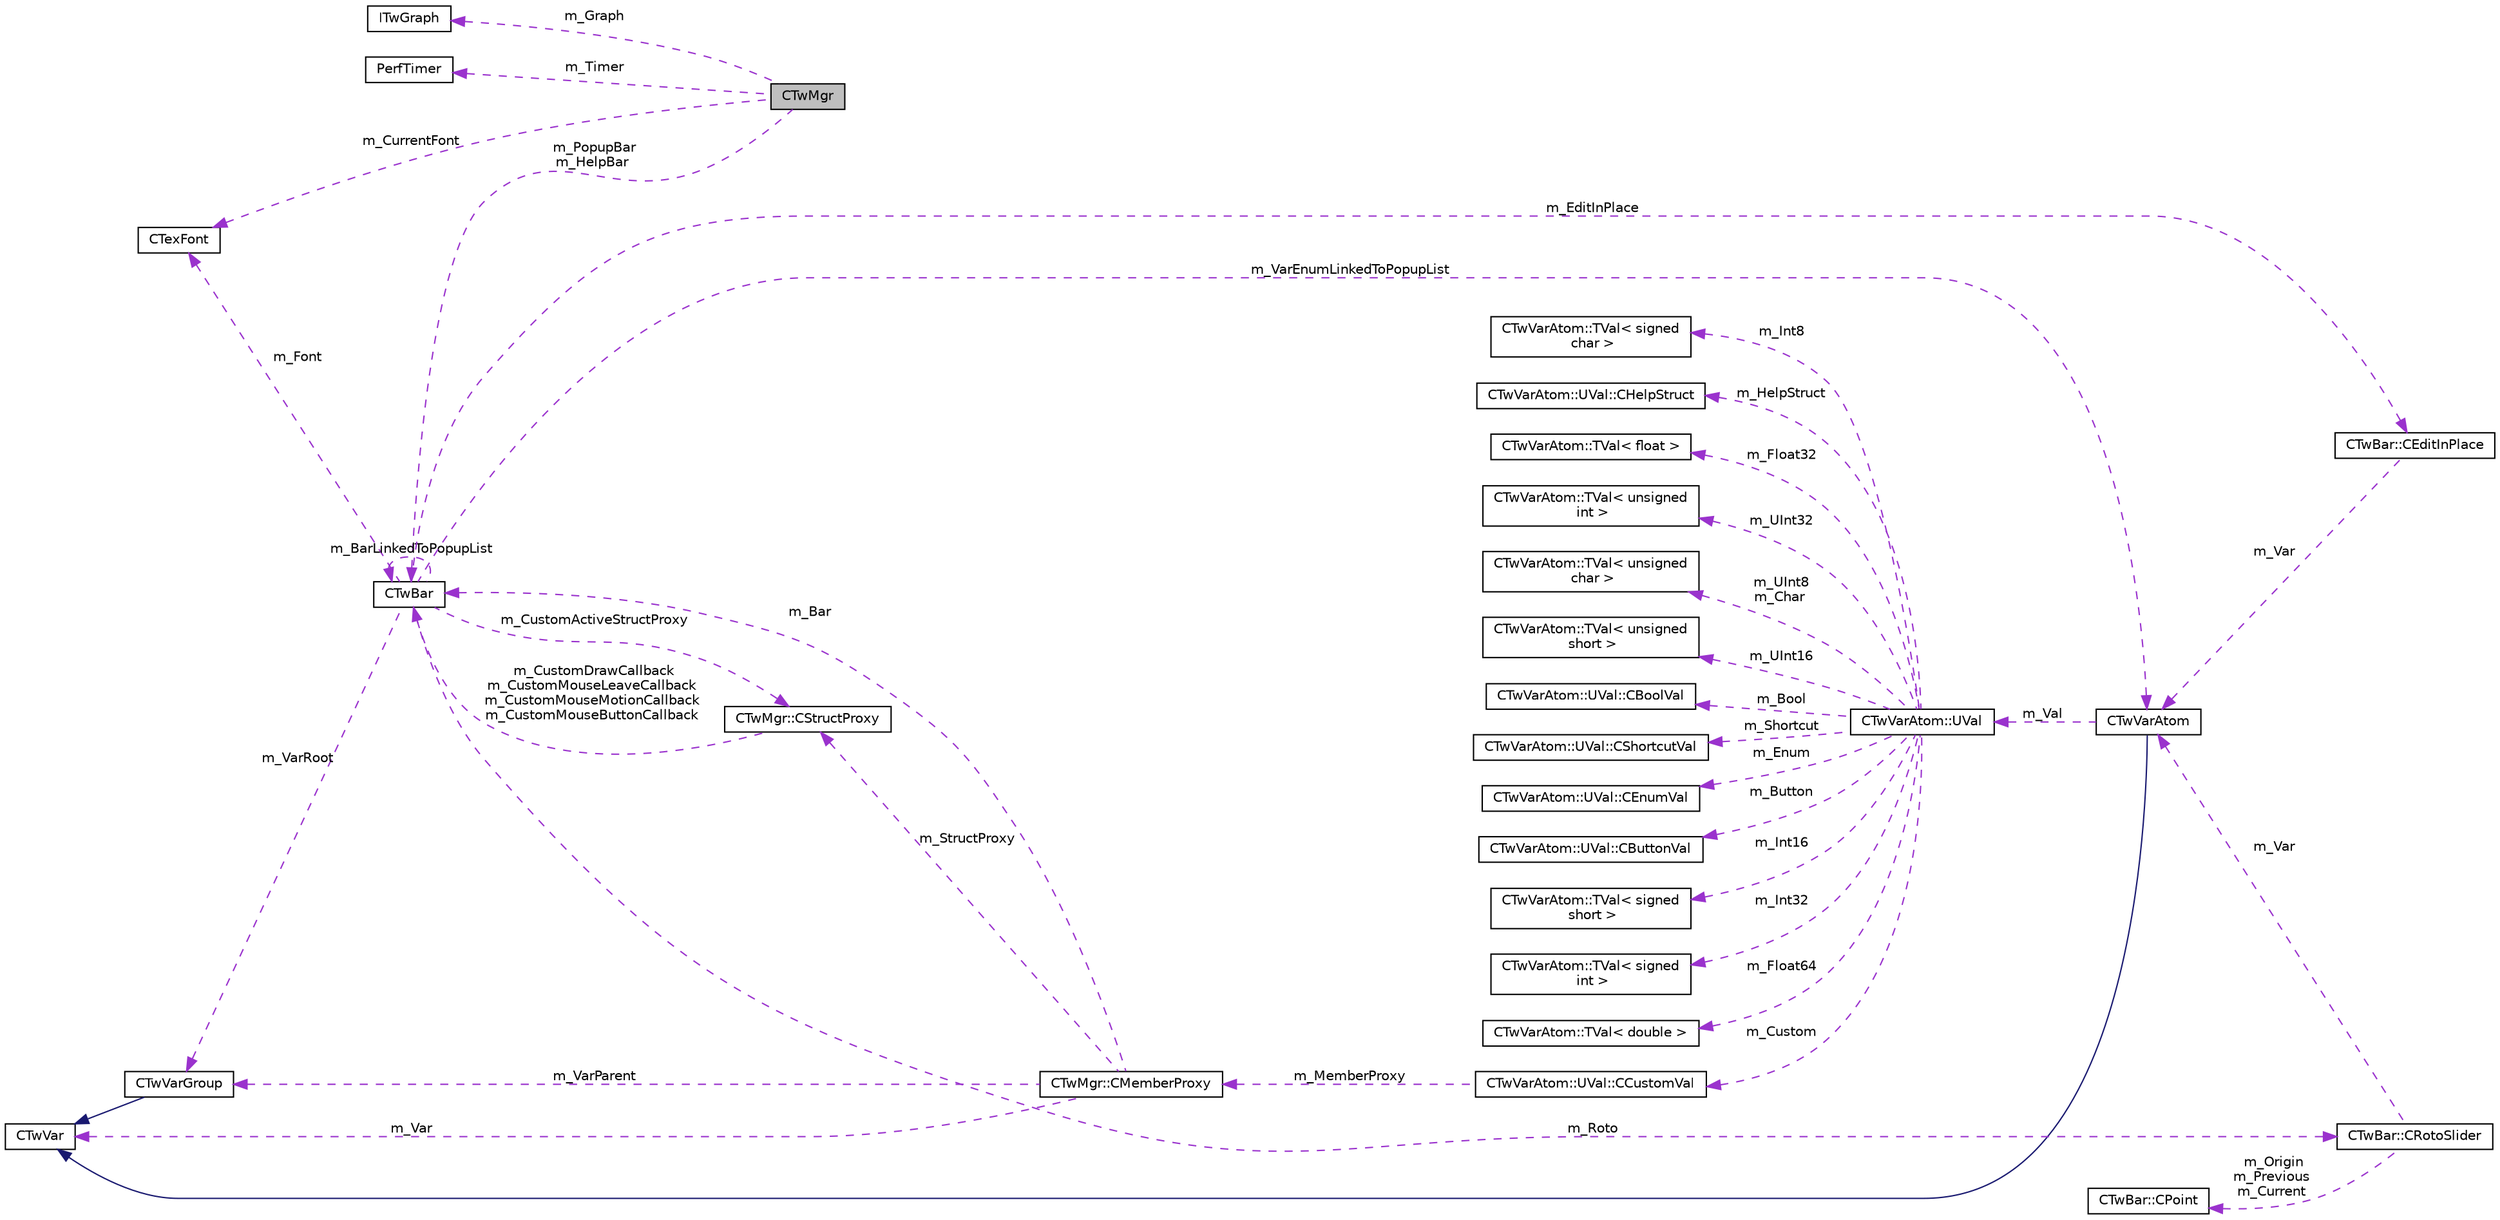 digraph "CTwMgr"
{
  edge [fontname="Helvetica",fontsize="10",labelfontname="Helvetica",labelfontsize="10"];
  node [fontname="Helvetica",fontsize="10",shape=record];
  rankdir="LR";
  Node1 [label="CTwMgr",height=0.2,width=0.4,color="black", fillcolor="grey75", style="filled", fontcolor="black"];
  Node2 -> Node1 [dir="back",color="darkorchid3",fontsize="10",style="dashed",label=" m_Graph" ,fontname="Helvetica"];
  Node2 [label="ITwGraph",height=0.2,width=0.4,color="black", fillcolor="white", style="filled",URL="$class_i_tw_graph.html"];
  Node3 -> Node1 [dir="back",color="darkorchid3",fontsize="10",style="dashed",label=" m_Timer" ,fontname="Helvetica"];
  Node3 [label="PerfTimer",height=0.2,width=0.4,color="black", fillcolor="white", style="filled",URL="$struct_perf_timer.html"];
  Node4 -> Node1 [dir="back",color="darkorchid3",fontsize="10",style="dashed",label=" m_CurrentFont" ,fontname="Helvetica"];
  Node4 [label="CTexFont",height=0.2,width=0.4,color="black", fillcolor="white", style="filled",URL="$struct_c_tex_font.html"];
  Node5 -> Node1 [dir="back",color="darkorchid3",fontsize="10",style="dashed",label=" m_PopupBar\nm_HelpBar" ,fontname="Helvetica"];
  Node5 [label="CTwBar",height=0.2,width=0.4,color="black", fillcolor="white", style="filled",URL="$struct_c_tw_bar.html"];
  Node6 -> Node5 [dir="back",color="darkorchid3",fontsize="10",style="dashed",label=" m_VarRoot" ,fontname="Helvetica"];
  Node6 [label="CTwVarGroup",height=0.2,width=0.4,color="black", fillcolor="white", style="filled",URL="$struct_c_tw_var_group.html"];
  Node7 -> Node6 [dir="back",color="midnightblue",fontsize="10",style="solid",fontname="Helvetica"];
  Node7 [label="CTwVar",height=0.2,width=0.4,color="black", fillcolor="white", style="filled",URL="$struct_c_tw_var.html"];
  Node8 -> Node5 [dir="back",color="darkorchid3",fontsize="10",style="dashed",label=" m_CustomActiveStructProxy" ,fontname="Helvetica"];
  Node8 [label="CTwMgr::CStructProxy",height=0.2,width=0.4,color="black", fillcolor="white", style="filled",URL="$struct_c_tw_mgr_1_1_c_struct_proxy.html"];
  Node5 -> Node8 [dir="back",color="darkorchid3",fontsize="10",style="dashed",label=" m_CustomDrawCallback\nm_CustomMouseLeaveCallback\nm_CustomMouseMotionCallback\nm_CustomMouseButtonCallback" ,fontname="Helvetica"];
  Node4 -> Node5 [dir="back",color="darkorchid3",fontsize="10",style="dashed",label=" m_Font" ,fontname="Helvetica"];
  Node9 -> Node5 [dir="back",color="darkorchid3",fontsize="10",style="dashed",label=" m_EditInPlace" ,fontname="Helvetica"];
  Node9 [label="CTwBar::CEditInPlace",height=0.2,width=0.4,color="black", fillcolor="white", style="filled",URL="$struct_c_tw_bar_1_1_c_edit_in_place.html"];
  Node10 -> Node9 [dir="back",color="darkorchid3",fontsize="10",style="dashed",label=" m_Var" ,fontname="Helvetica"];
  Node10 [label="CTwVarAtom",height=0.2,width=0.4,color="black", fillcolor="white", style="filled",URL="$struct_c_tw_var_atom.html"];
  Node7 -> Node10 [dir="back",color="midnightblue",fontsize="10",style="solid",fontname="Helvetica"];
  Node11 -> Node10 [dir="back",color="darkorchid3",fontsize="10",style="dashed",label=" m_Val" ,fontname="Helvetica"];
  Node11 [label="CTwVarAtom::UVal",height=0.2,width=0.4,color="black", fillcolor="white", style="filled",URL="$union_c_tw_var_atom_1_1_u_val.html"];
  Node12 -> Node11 [dir="back",color="darkorchid3",fontsize="10",style="dashed",label=" m_Int16" ,fontname="Helvetica"];
  Node12 [label="CTwVarAtom::TVal\< signed\l short \>",height=0.2,width=0.4,color="black", fillcolor="white", style="filled",URL="$struct_c_tw_var_atom_1_1_t_val.html"];
  Node13 -> Node11 [dir="back",color="darkorchid3",fontsize="10",style="dashed",label=" m_Int32" ,fontname="Helvetica"];
  Node13 [label="CTwVarAtom::TVal\< signed\l int \>",height=0.2,width=0.4,color="black", fillcolor="white", style="filled",URL="$struct_c_tw_var_atom_1_1_t_val.html"];
  Node14 -> Node11 [dir="back",color="darkorchid3",fontsize="10",style="dashed",label=" m_Float64" ,fontname="Helvetica"];
  Node14 [label="CTwVarAtom::TVal\< double \>",height=0.2,width=0.4,color="black", fillcolor="white", style="filled",URL="$struct_c_tw_var_atom_1_1_t_val.html"];
  Node15 -> Node11 [dir="back",color="darkorchid3",fontsize="10",style="dashed",label=" m_Int8" ,fontname="Helvetica"];
  Node15 [label="CTwVarAtom::TVal\< signed\l char \>",height=0.2,width=0.4,color="black", fillcolor="white", style="filled",URL="$struct_c_tw_var_atom_1_1_t_val.html"];
  Node16 -> Node11 [dir="back",color="darkorchid3",fontsize="10",style="dashed",label=" m_HelpStruct" ,fontname="Helvetica"];
  Node16 [label="CTwVarAtom::UVal::CHelpStruct",height=0.2,width=0.4,color="black", fillcolor="white", style="filled",URL="$struct_c_tw_var_atom_1_1_u_val_1_1_c_help_struct.html"];
  Node17 -> Node11 [dir="back",color="darkorchid3",fontsize="10",style="dashed",label=" m_Float32" ,fontname="Helvetica"];
  Node17 [label="CTwVarAtom::TVal\< float \>",height=0.2,width=0.4,color="black", fillcolor="white", style="filled",URL="$struct_c_tw_var_atom_1_1_t_val.html"];
  Node18 -> Node11 [dir="back",color="darkorchid3",fontsize="10",style="dashed",label=" m_UInt32" ,fontname="Helvetica"];
  Node18 [label="CTwVarAtom::TVal\< unsigned\l int \>",height=0.2,width=0.4,color="black", fillcolor="white", style="filled",URL="$struct_c_tw_var_atom_1_1_t_val.html"];
  Node19 -> Node11 [dir="back",color="darkorchid3",fontsize="10",style="dashed",label=" m_UInt8\nm_Char" ,fontname="Helvetica"];
  Node19 [label="CTwVarAtom::TVal\< unsigned\l char \>",height=0.2,width=0.4,color="black", fillcolor="white", style="filled",URL="$struct_c_tw_var_atom_1_1_t_val.html"];
  Node20 -> Node11 [dir="back",color="darkorchid3",fontsize="10",style="dashed",label=" m_UInt16" ,fontname="Helvetica"];
  Node20 [label="CTwVarAtom::TVal\< unsigned\l short \>",height=0.2,width=0.4,color="black", fillcolor="white", style="filled",URL="$struct_c_tw_var_atom_1_1_t_val.html"];
  Node21 -> Node11 [dir="back",color="darkorchid3",fontsize="10",style="dashed",label=" m_Custom" ,fontname="Helvetica"];
  Node21 [label="CTwVarAtom::UVal::CCustomVal",height=0.2,width=0.4,color="black", fillcolor="white", style="filled",URL="$struct_c_tw_var_atom_1_1_u_val_1_1_c_custom_val.html"];
  Node22 -> Node21 [dir="back",color="darkorchid3",fontsize="10",style="dashed",label=" m_MemberProxy" ,fontname="Helvetica"];
  Node22 [label="CTwMgr::CMemberProxy",height=0.2,width=0.4,color="black", fillcolor="white", style="filled",URL="$struct_c_tw_mgr_1_1_c_member_proxy.html"];
  Node6 -> Node22 [dir="back",color="darkorchid3",fontsize="10",style="dashed",label=" m_VarParent" ,fontname="Helvetica"];
  Node7 -> Node22 [dir="back",color="darkorchid3",fontsize="10",style="dashed",label=" m_Var" ,fontname="Helvetica"];
  Node8 -> Node22 [dir="back",color="darkorchid3",fontsize="10",style="dashed",label=" m_StructProxy" ,fontname="Helvetica"];
  Node5 -> Node22 [dir="back",color="darkorchid3",fontsize="10",style="dashed",label=" m_Bar" ,fontname="Helvetica"];
  Node23 -> Node11 [dir="back",color="darkorchid3",fontsize="10",style="dashed",label=" m_Bool" ,fontname="Helvetica"];
  Node23 [label="CTwVarAtom::UVal::CBoolVal",height=0.2,width=0.4,color="black", fillcolor="white", style="filled",URL="$struct_c_tw_var_atom_1_1_u_val_1_1_c_bool_val.html"];
  Node24 -> Node11 [dir="back",color="darkorchid3",fontsize="10",style="dashed",label=" m_Shortcut" ,fontname="Helvetica"];
  Node24 [label="CTwVarAtom::UVal::CShortcutVal",height=0.2,width=0.4,color="black", fillcolor="white", style="filled",URL="$struct_c_tw_var_atom_1_1_u_val_1_1_c_shortcut_val.html"];
  Node25 -> Node11 [dir="back",color="darkorchid3",fontsize="10",style="dashed",label=" m_Enum" ,fontname="Helvetica"];
  Node25 [label="CTwVarAtom::UVal::CEnumVal",height=0.2,width=0.4,color="black", fillcolor="white", style="filled",URL="$struct_c_tw_var_atom_1_1_u_val_1_1_c_enum_val.html"];
  Node26 -> Node11 [dir="back",color="darkorchid3",fontsize="10",style="dashed",label=" m_Button" ,fontname="Helvetica"];
  Node26 [label="CTwVarAtom::UVal::CButtonVal",height=0.2,width=0.4,color="black", fillcolor="white", style="filled",URL="$struct_c_tw_var_atom_1_1_u_val_1_1_c_button_val.html"];
  Node10 -> Node5 [dir="back",color="darkorchid3",fontsize="10",style="dashed",label=" m_VarEnumLinkedToPopupList" ,fontname="Helvetica"];
  Node27 -> Node5 [dir="back",color="darkorchid3",fontsize="10",style="dashed",label=" m_Roto" ,fontname="Helvetica"];
  Node27 [label="CTwBar::CRotoSlider",height=0.2,width=0.4,color="black", fillcolor="white", style="filled",URL="$struct_c_tw_bar_1_1_c_roto_slider.html"];
  Node28 -> Node27 [dir="back",color="darkorchid3",fontsize="10",style="dashed",label=" m_Origin\nm_Previous\nm_Current" ,fontname="Helvetica"];
  Node28 [label="CTwBar::CPoint",height=0.2,width=0.4,color="black", fillcolor="white", style="filled",URL="$struct_c_tw_bar_1_1_c_point.html"];
  Node10 -> Node27 [dir="back",color="darkorchid3",fontsize="10",style="dashed",label=" m_Var" ,fontname="Helvetica"];
  Node5 -> Node5 [dir="back",color="darkorchid3",fontsize="10",style="dashed",label=" m_BarLinkedToPopupList" ,fontname="Helvetica"];
}
